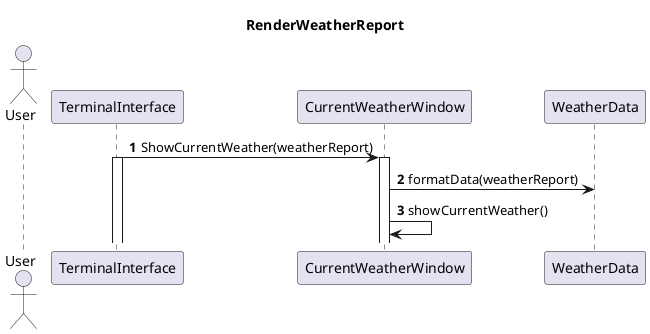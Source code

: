 @startuml
title RenderWeatherReport
autonumber
actor User
participant TerminalInterface
participant CurrentWeatherWindow
participant WeatherData

TerminalInterface -> CurrentWeatherWindow: ShowCurrentWeather(weatherReport)
activate TerminalInterface
activate CurrentWeatherWindow
CurrentWeatherWindow -> WeatherData: formatData(weatherReport)
CurrentWeatherWindow -> CurrentWeatherWindow: showCurrentWeather()
